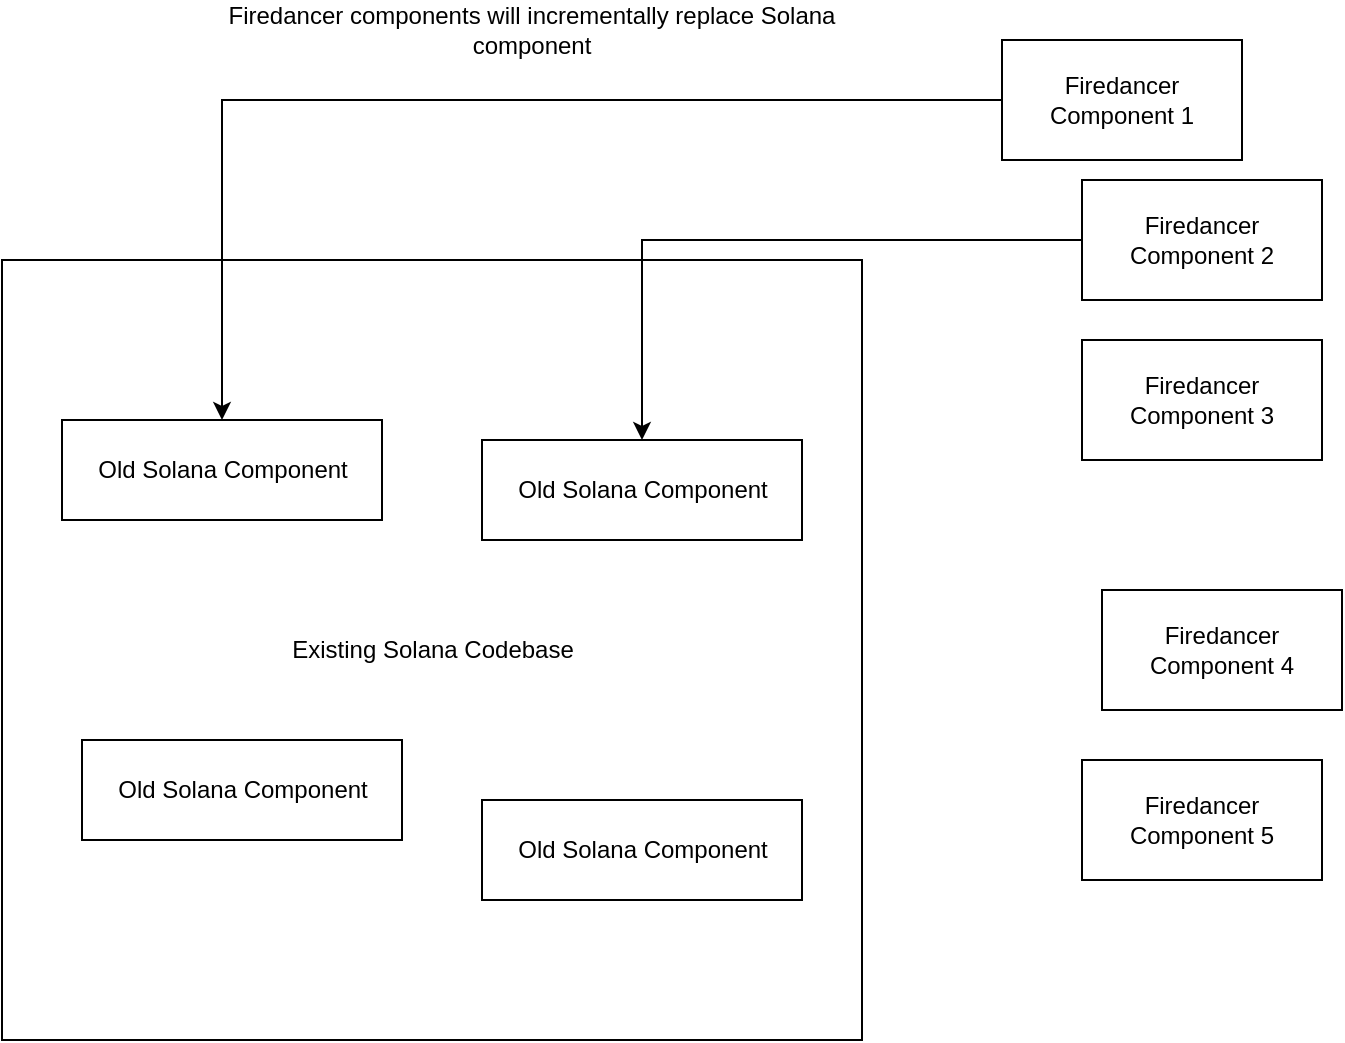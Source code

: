 <mxfile version="20.7.4" type="github">
  <diagram id="TulGmnIhFXb1uMSoldKo" name="Page-1">
    <mxGraphModel dx="1570" dy="918" grid="1" gridSize="10" guides="1" tooltips="1" connect="1" arrows="1" fold="1" page="1" pageScale="1" pageWidth="850" pageHeight="1100" math="0" shadow="0">
      <root>
        <mxCell id="0" />
        <mxCell id="1" parent="0" />
        <mxCell id="rZdBPM_HqJDfRuE-IL3N-1" value="Firedancer Component 1&lt;br&gt;" style="rounded=0;whiteSpace=wrap;html=1;" vertex="1" parent="1">
          <mxGeometry x="590" y="50" width="120" height="60" as="geometry" />
        </mxCell>
        <mxCell id="rZdBPM_HqJDfRuE-IL3N-15" value="Existing Solana Codebase&lt;br&gt;" style="html=1;" vertex="1" parent="1">
          <mxGeometry x="90" y="160" width="430" height="390" as="geometry" />
        </mxCell>
        <mxCell id="rZdBPM_HqJDfRuE-IL3N-16" value="Firedancer Component 2" style="rounded=0;whiteSpace=wrap;html=1;" vertex="1" parent="1">
          <mxGeometry x="630" y="120" width="120" height="60" as="geometry" />
        </mxCell>
        <mxCell id="rZdBPM_HqJDfRuE-IL3N-17" value="Firedancer Component 3" style="rounded=0;whiteSpace=wrap;html=1;" vertex="1" parent="1">
          <mxGeometry x="630" y="200" width="120" height="60" as="geometry" />
        </mxCell>
        <mxCell id="rZdBPM_HqJDfRuE-IL3N-18" value="Firedancer Component 5&lt;br&gt;" style="rounded=0;whiteSpace=wrap;html=1;" vertex="1" parent="1">
          <mxGeometry x="630" y="410" width="120" height="60" as="geometry" />
        </mxCell>
        <mxCell id="rZdBPM_HqJDfRuE-IL3N-20" value="Firedancer Component 4" style="rounded=0;whiteSpace=wrap;html=1;" vertex="1" parent="1">
          <mxGeometry x="640" y="325" width="120" height="60" as="geometry" />
        </mxCell>
        <mxCell id="rZdBPM_HqJDfRuE-IL3N-23" value="Old Solana Component&lt;br&gt;" style="html=1;" vertex="1" parent="1">
          <mxGeometry x="120" y="240" width="160" height="50" as="geometry" />
        </mxCell>
        <mxCell id="rZdBPM_HqJDfRuE-IL3N-22" style="edgeStyle=orthogonalEdgeStyle;rounded=0;orthogonalLoop=1;jettySize=auto;html=1;exitX=0;exitY=0.5;exitDx=0;exitDy=0;" edge="1" parent="1" source="rZdBPM_HqJDfRuE-IL3N-1" target="rZdBPM_HqJDfRuE-IL3N-23">
          <mxGeometry relative="1" as="geometry">
            <mxPoint x="590" y="260" as="targetPoint" />
          </mxGeometry>
        </mxCell>
        <mxCell id="rZdBPM_HqJDfRuE-IL3N-24" value="Firedancer components will incrementally replace Solana component&lt;br&gt;" style="text;strokeColor=none;align=center;fillColor=none;html=1;verticalAlign=middle;whiteSpace=wrap;rounded=0;" vertex="1" parent="1">
          <mxGeometry x="180" y="30" width="350" height="30" as="geometry" />
        </mxCell>
        <mxCell id="rZdBPM_HqJDfRuE-IL3N-26" value="Old Solana Component&lt;br&gt;" style="html=1;" vertex="1" parent="1">
          <mxGeometry x="330" y="250" width="160" height="50" as="geometry" />
        </mxCell>
        <mxCell id="rZdBPM_HqJDfRuE-IL3N-27" value="Old Solana Component&lt;br&gt;" style="html=1;" vertex="1" parent="1">
          <mxGeometry x="130" y="400" width="160" height="50" as="geometry" />
        </mxCell>
        <mxCell id="rZdBPM_HqJDfRuE-IL3N-28" value="Old Solana Component&lt;br&gt;" style="html=1;" vertex="1" parent="1">
          <mxGeometry x="330" y="430" width="160" height="50" as="geometry" />
        </mxCell>
        <mxCell id="rZdBPM_HqJDfRuE-IL3N-29" style="edgeStyle=orthogonalEdgeStyle;rounded=0;orthogonalLoop=1;jettySize=auto;html=1;exitX=0;exitY=0.5;exitDx=0;exitDy=0;" edge="1" parent="1" source="rZdBPM_HqJDfRuE-IL3N-16" target="rZdBPM_HqJDfRuE-IL3N-26">
          <mxGeometry relative="1" as="geometry" />
        </mxCell>
      </root>
    </mxGraphModel>
  </diagram>
</mxfile>
